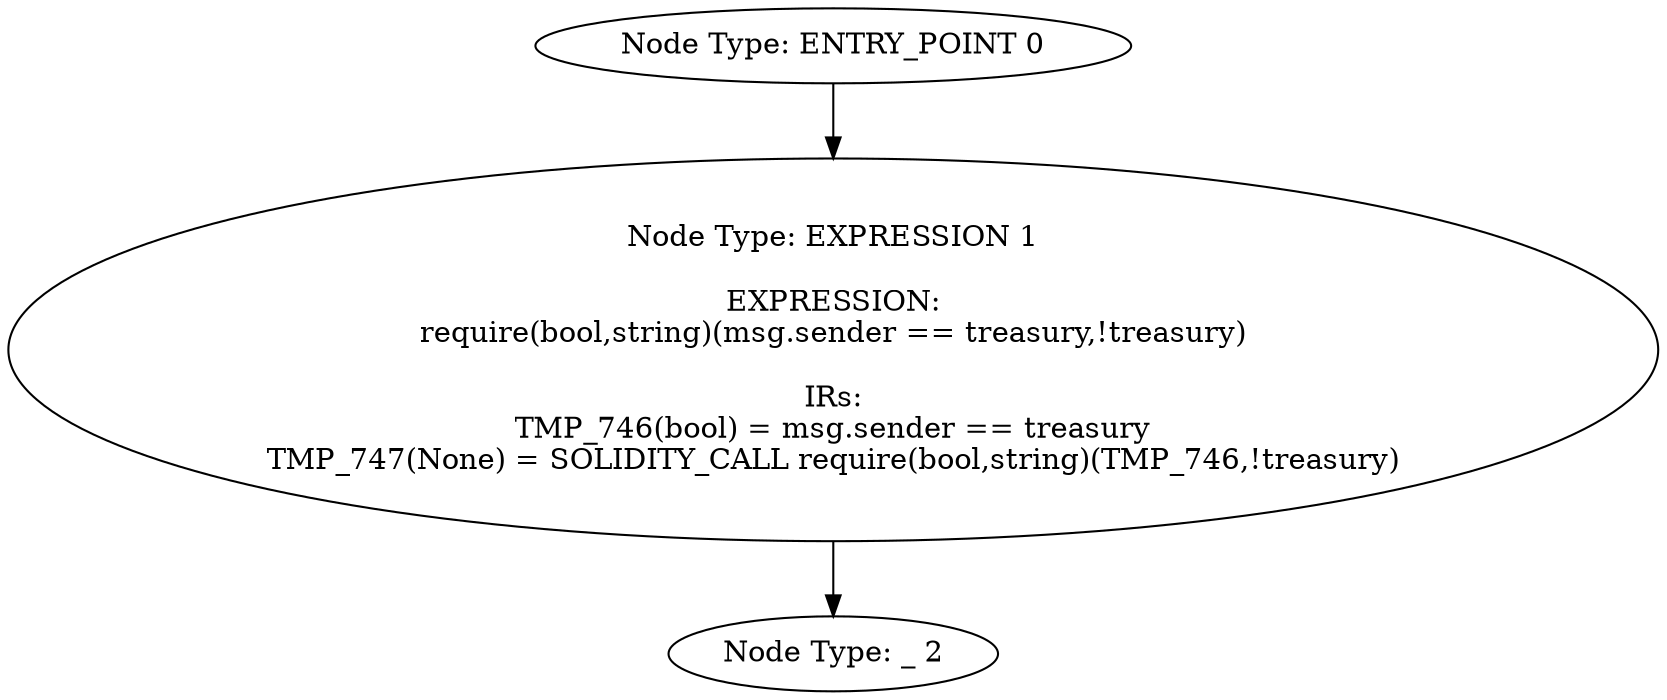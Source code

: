 digraph{
0[label="Node Type: ENTRY_POINT 0
"];
0->1;
1[label="Node Type: EXPRESSION 1

EXPRESSION:
require(bool,string)(msg.sender == treasury,!treasury)

IRs:
TMP_746(bool) = msg.sender == treasury
TMP_747(None) = SOLIDITY_CALL require(bool,string)(TMP_746,!treasury)"];
1->2;
2[label="Node Type: _ 2
"];
}
